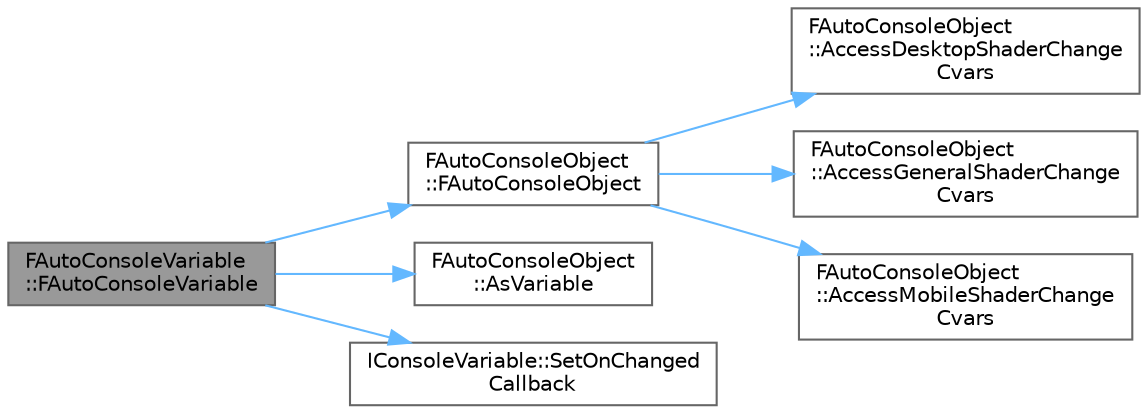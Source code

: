 digraph "FAutoConsoleVariable::FAutoConsoleVariable"
{
 // INTERACTIVE_SVG=YES
 // LATEX_PDF_SIZE
  bgcolor="transparent";
  edge [fontname=Helvetica,fontsize=10,labelfontname=Helvetica,labelfontsize=10];
  node [fontname=Helvetica,fontsize=10,shape=box,height=0.2,width=0.4];
  rankdir="LR";
  Node1 [id="Node000001",label="FAutoConsoleVariable\l::FAutoConsoleVariable",height=0.2,width=0.4,color="gray40", fillcolor="grey60", style="filled", fontcolor="black",tooltip="Create a string console variable."];
  Node1 -> Node2 [id="edge1_Node000001_Node000002",color="steelblue1",style="solid",tooltip=" "];
  Node2 [id="Node000002",label="FAutoConsoleObject\l::FAutoConsoleObject",height=0.2,width=0.4,color="grey40", fillcolor="white", style="filled",URL="$dd/d5e/classFAutoConsoleObject.html#a0d41bf543aa5e47de7568dd170e95c2c",tooltip="Constructor, saves the argument for future removal from the console variable system."];
  Node2 -> Node3 [id="edge2_Node000002_Node000003",color="steelblue1",style="solid",tooltip=" "];
  Node3 [id="Node000003",label="FAutoConsoleObject\l::AccessDesktopShaderChange\lCvars",height=0.2,width=0.4,color="grey40", fillcolor="white", style="filled",URL="$dd/d5e/classFAutoConsoleObject.html#af5a6623200e277ad4405a2a192181eea",tooltip=" "];
  Node2 -> Node4 [id="edge3_Node000002_Node000004",color="steelblue1",style="solid",tooltip=" "];
  Node4 [id="Node000004",label="FAutoConsoleObject\l::AccessGeneralShaderChange\lCvars",height=0.2,width=0.4,color="grey40", fillcolor="white", style="filled",URL="$dd/d5e/classFAutoConsoleObject.html#acd5eaf06276d0d25dda01b24e9a18187",tooltip=" "];
  Node2 -> Node5 [id="edge4_Node000002_Node000005",color="steelblue1",style="solid",tooltip=" "];
  Node5 [id="Node000005",label="FAutoConsoleObject\l::AccessMobileShaderChange\lCvars",height=0.2,width=0.4,color="grey40", fillcolor="white", style="filled",URL="$dd/d5e/classFAutoConsoleObject.html#ad882a14ce55b78f17a5571f25ebe4ce9",tooltip=" "];
  Node1 -> Node6 [id="edge5_Node000001_Node000006",color="steelblue1",style="solid",tooltip=" "];
  Node6 [id="Node000006",label="FAutoConsoleObject\l::AsVariable",height=0.2,width=0.4,color="grey40", fillcolor="white", style="filled",URL="$dd/d5e/classFAutoConsoleObject.html#a4c4c74e599f4f9a999a2dec5f0c59da4",tooltip="returns the contained console object as an IConsoleVariable"];
  Node1 -> Node7 [id="edge6_Node000001_Node000007",color="steelblue1",style="solid",tooltip=" "];
  Node7 [id="Node000007",label="IConsoleVariable::SetOnChanged\lCallback",height=0.2,width=0.4,color="grey40", fillcolor="white", style="filled",URL="$d9/d22/classIConsoleVariable.html#af38e30a22e47de49ee941573b5ede88f",tooltip="Allows to specify a callback function that is called when the console variable value changes."];
}
